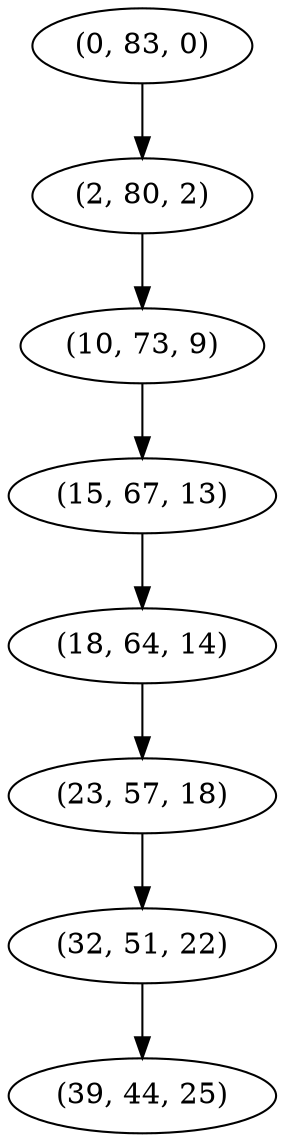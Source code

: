 digraph tree {
    "(0, 83, 0)";
    "(2, 80, 2)";
    "(10, 73, 9)";
    "(15, 67, 13)";
    "(18, 64, 14)";
    "(23, 57, 18)";
    "(32, 51, 22)";
    "(39, 44, 25)";
    "(0, 83, 0)" -> "(2, 80, 2)";
    "(2, 80, 2)" -> "(10, 73, 9)";
    "(10, 73, 9)" -> "(15, 67, 13)";
    "(15, 67, 13)" -> "(18, 64, 14)";
    "(18, 64, 14)" -> "(23, 57, 18)";
    "(23, 57, 18)" -> "(32, 51, 22)";
    "(32, 51, 22)" -> "(39, 44, 25)";
}
